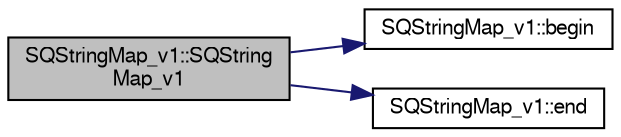 digraph "SQStringMap_v1::SQStringMap_v1"
{
  bgcolor="transparent";
  edge [fontname="FreeSans",fontsize="10",labelfontname="FreeSans",labelfontsize="10"];
  node [fontname="FreeSans",fontsize="10",shape=record];
  rankdir="LR";
  Node1 [label="SQStringMap_v1::SQString\lMap_v1",height=0.2,width=0.4,color="black", fillcolor="grey75", style="filled" fontcolor="black"];
  Node1 -> Node2 [color="midnightblue",fontsize="10",style="solid",fontname="FreeSans"];
  Node2 [label="SQStringMap_v1::begin",height=0.2,width=0.4,color="black",URL="$d7/d3d/classSQStringMap__v1.html#ae740f7449fa771b82e19430d2234fb7e"];
  Node1 -> Node3 [color="midnightblue",fontsize="10",style="solid",fontname="FreeSans"];
  Node3 [label="SQStringMap_v1::end",height=0.2,width=0.4,color="black",URL="$d7/d3d/classSQStringMap__v1.html#afea21dbfbd82e6717316a6c3d6360cb2"];
}
